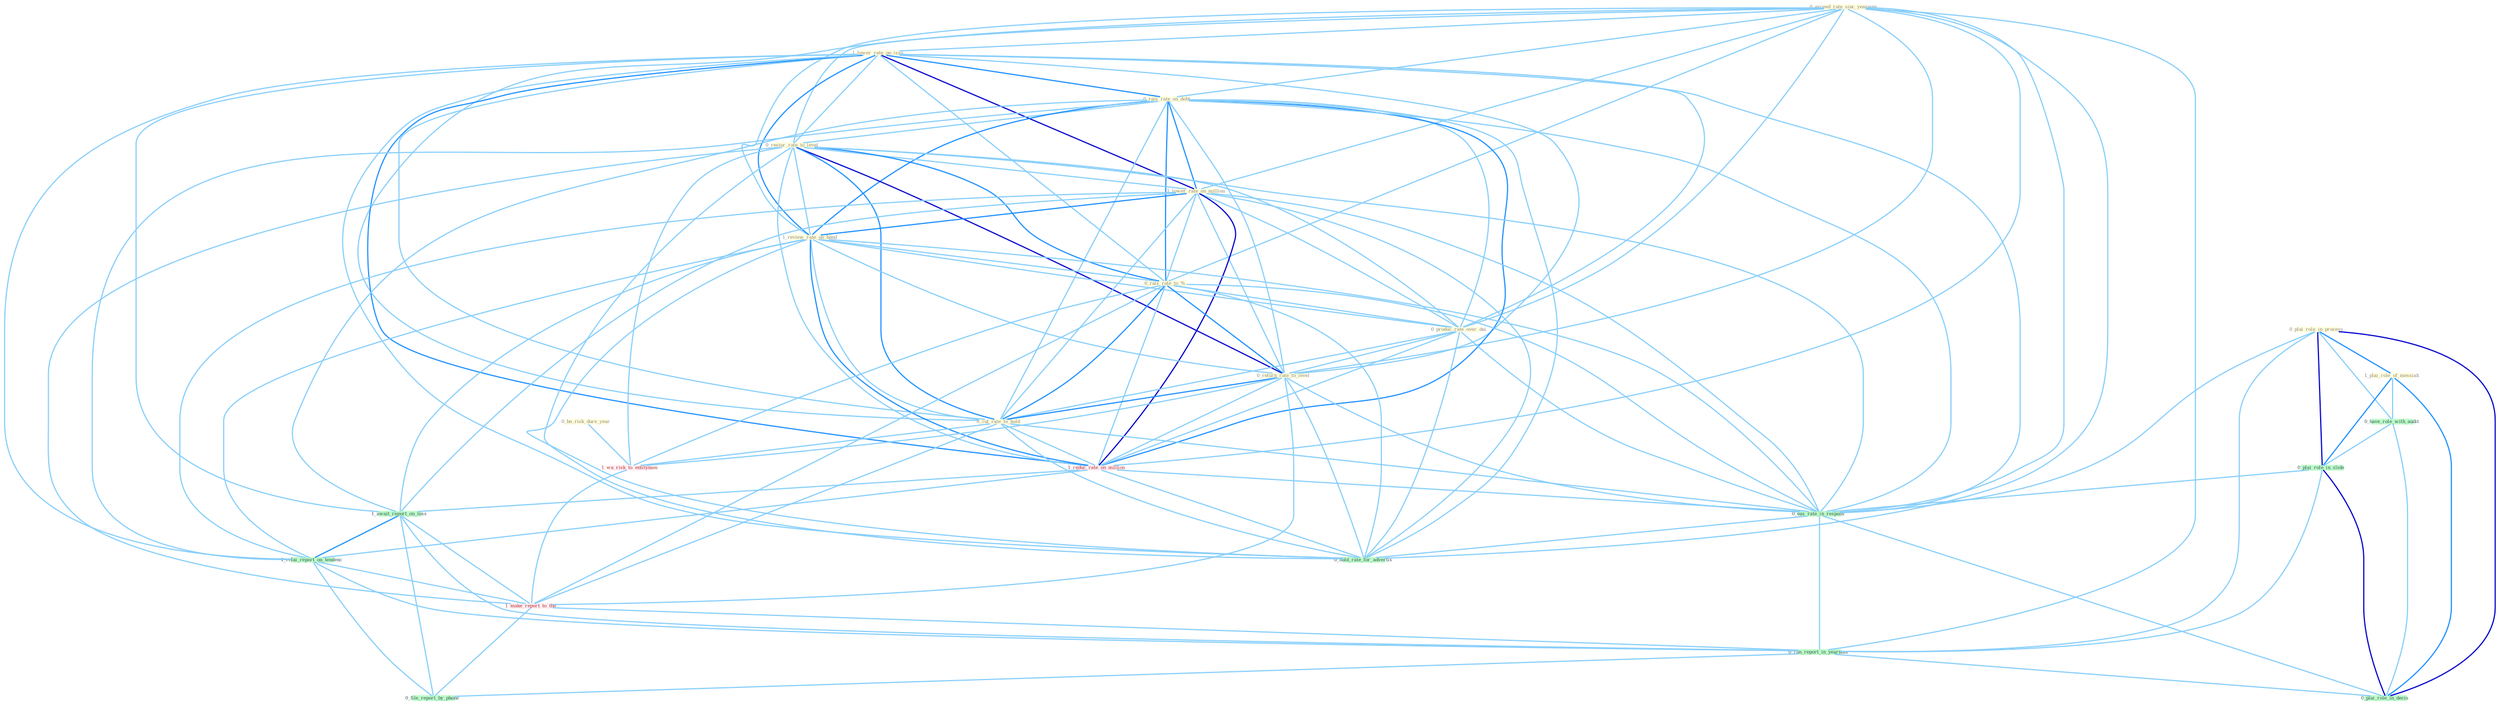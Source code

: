 Graph G{ 
    node
    [shape=polygon,style=filled,width=.5,height=.06,color="#BDFCC9",fixedsize=true,fontsize=4,
    fontcolor="#2f4f4f"];
    {node
    [color="#ffffe0", fontcolor="#8b7d6b"] "0_exceed_rate_sinc_yearnum " "1_lower_rate_on_issu " "0_rais_rate_on_debt " "0_restor_rate_to_level " "1_lower_rate_on_million " "1_review_rate_on_bond " "0_rais_rate_to_% " "0_plai_role_in_process " "0_produc_rate_over_dai " "0_return_rate_to_level " "1_plai_role_of_messiah " "0_be_risk_dure_year " "0_cut_rate_to_hold "}
{node [color="#fff0f5", fontcolor="#b22222"] "1_wa_risk_to_entitynam " "1_reduc_rate_on_million " "1_make_report_to_the "}
edge [color="#B0E2FF"];

	"0_exceed_rate_sinc_yearnum " -- "1_lower_rate_on_issu " [w="1", color="#87cefa" ];
	"0_exceed_rate_sinc_yearnum " -- "0_rais_rate_on_debt " [w="1", color="#87cefa" ];
	"0_exceed_rate_sinc_yearnum " -- "0_restor_rate_to_level " [w="1", color="#87cefa" ];
	"0_exceed_rate_sinc_yearnum " -- "1_lower_rate_on_million " [w="1", color="#87cefa" ];
	"0_exceed_rate_sinc_yearnum " -- "1_review_rate_on_bond " [w="1", color="#87cefa" ];
	"0_exceed_rate_sinc_yearnum " -- "0_rais_rate_to_% " [w="1", color="#87cefa" ];
	"0_exceed_rate_sinc_yearnum " -- "0_produc_rate_over_dai " [w="1", color="#87cefa" ];
	"0_exceed_rate_sinc_yearnum " -- "0_return_rate_to_level " [w="1", color="#87cefa" ];
	"0_exceed_rate_sinc_yearnum " -- "0_cut_rate_to_hold " [w="1", color="#87cefa" ];
	"0_exceed_rate_sinc_yearnum " -- "1_reduc_rate_on_million " [w="1", color="#87cefa" ];
	"0_exceed_rate_sinc_yearnum " -- "0_eas_rate_in_respons " [w="1", color="#87cefa" ];
	"0_exceed_rate_sinc_yearnum " -- "0_ran_report_in_yearnum " [w="1", color="#87cefa" ];
	"0_exceed_rate_sinc_yearnum " -- "0_hold_rate_for_advertis " [w="1", color="#87cefa" ];
	"1_lower_rate_on_issu " -- "0_rais_rate_on_debt " [w="2", color="#1e90ff" , len=0.8];
	"1_lower_rate_on_issu " -- "0_restor_rate_to_level " [w="1", color="#87cefa" ];
	"1_lower_rate_on_issu " -- "1_lower_rate_on_million " [w="3", color="#0000cd" , len=0.6];
	"1_lower_rate_on_issu " -- "1_review_rate_on_bond " [w="2", color="#1e90ff" , len=0.8];
	"1_lower_rate_on_issu " -- "0_rais_rate_to_% " [w="1", color="#87cefa" ];
	"1_lower_rate_on_issu " -- "0_produc_rate_over_dai " [w="1", color="#87cefa" ];
	"1_lower_rate_on_issu " -- "0_return_rate_to_level " [w="1", color="#87cefa" ];
	"1_lower_rate_on_issu " -- "0_cut_rate_to_hold " [w="1", color="#87cefa" ];
	"1_lower_rate_on_issu " -- "1_reduc_rate_on_million " [w="2", color="#1e90ff" , len=0.8];
	"1_lower_rate_on_issu " -- "1_await_report_on_loss " [w="1", color="#87cefa" ];
	"1_lower_rate_on_issu " -- "1_relai_report_on_tendenc " [w="1", color="#87cefa" ];
	"1_lower_rate_on_issu " -- "0_eas_rate_in_respons " [w="1", color="#87cefa" ];
	"1_lower_rate_on_issu " -- "0_hold_rate_for_advertis " [w="1", color="#87cefa" ];
	"0_rais_rate_on_debt " -- "0_restor_rate_to_level " [w="1", color="#87cefa" ];
	"0_rais_rate_on_debt " -- "1_lower_rate_on_million " [w="2", color="#1e90ff" , len=0.8];
	"0_rais_rate_on_debt " -- "1_review_rate_on_bond " [w="2", color="#1e90ff" , len=0.8];
	"0_rais_rate_on_debt " -- "0_rais_rate_to_% " [w="2", color="#1e90ff" , len=0.8];
	"0_rais_rate_on_debt " -- "0_produc_rate_over_dai " [w="1", color="#87cefa" ];
	"0_rais_rate_on_debt " -- "0_return_rate_to_level " [w="1", color="#87cefa" ];
	"0_rais_rate_on_debt " -- "0_cut_rate_to_hold " [w="1", color="#87cefa" ];
	"0_rais_rate_on_debt " -- "1_reduc_rate_on_million " [w="2", color="#1e90ff" , len=0.8];
	"0_rais_rate_on_debt " -- "1_await_report_on_loss " [w="1", color="#87cefa" ];
	"0_rais_rate_on_debt " -- "1_relai_report_on_tendenc " [w="1", color="#87cefa" ];
	"0_rais_rate_on_debt " -- "0_eas_rate_in_respons " [w="1", color="#87cefa" ];
	"0_rais_rate_on_debt " -- "0_hold_rate_for_advertis " [w="1", color="#87cefa" ];
	"0_restor_rate_to_level " -- "1_lower_rate_on_million " [w="1", color="#87cefa" ];
	"0_restor_rate_to_level " -- "1_review_rate_on_bond " [w="1", color="#87cefa" ];
	"0_restor_rate_to_level " -- "0_rais_rate_to_% " [w="2", color="#1e90ff" , len=0.8];
	"0_restor_rate_to_level " -- "0_produc_rate_over_dai " [w="1", color="#87cefa" ];
	"0_restor_rate_to_level " -- "0_return_rate_to_level " [w="3", color="#0000cd" , len=0.6];
	"0_restor_rate_to_level " -- "0_cut_rate_to_hold " [w="2", color="#1e90ff" , len=0.8];
	"0_restor_rate_to_level " -- "1_wa_risk_to_entitynam " [w="1", color="#87cefa" ];
	"0_restor_rate_to_level " -- "1_reduc_rate_on_million " [w="1", color="#87cefa" ];
	"0_restor_rate_to_level " -- "1_make_report_to_the " [w="1", color="#87cefa" ];
	"0_restor_rate_to_level " -- "0_eas_rate_in_respons " [w="1", color="#87cefa" ];
	"0_restor_rate_to_level " -- "0_hold_rate_for_advertis " [w="1", color="#87cefa" ];
	"1_lower_rate_on_million " -- "1_review_rate_on_bond " [w="2", color="#1e90ff" , len=0.8];
	"1_lower_rate_on_million " -- "0_rais_rate_to_% " [w="1", color="#87cefa" ];
	"1_lower_rate_on_million " -- "0_produc_rate_over_dai " [w="1", color="#87cefa" ];
	"1_lower_rate_on_million " -- "0_return_rate_to_level " [w="1", color="#87cefa" ];
	"1_lower_rate_on_million " -- "0_cut_rate_to_hold " [w="1", color="#87cefa" ];
	"1_lower_rate_on_million " -- "1_reduc_rate_on_million " [w="3", color="#0000cd" , len=0.6];
	"1_lower_rate_on_million " -- "1_await_report_on_loss " [w="1", color="#87cefa" ];
	"1_lower_rate_on_million " -- "1_relai_report_on_tendenc " [w="1", color="#87cefa" ];
	"1_lower_rate_on_million " -- "0_eas_rate_in_respons " [w="1", color="#87cefa" ];
	"1_lower_rate_on_million " -- "0_hold_rate_for_advertis " [w="1", color="#87cefa" ];
	"1_review_rate_on_bond " -- "0_rais_rate_to_% " [w="1", color="#87cefa" ];
	"1_review_rate_on_bond " -- "0_produc_rate_over_dai " [w="1", color="#87cefa" ];
	"1_review_rate_on_bond " -- "0_return_rate_to_level " [w="1", color="#87cefa" ];
	"1_review_rate_on_bond " -- "0_cut_rate_to_hold " [w="1", color="#87cefa" ];
	"1_review_rate_on_bond " -- "1_reduc_rate_on_million " [w="2", color="#1e90ff" , len=0.8];
	"1_review_rate_on_bond " -- "1_await_report_on_loss " [w="1", color="#87cefa" ];
	"1_review_rate_on_bond " -- "1_relai_report_on_tendenc " [w="1", color="#87cefa" ];
	"1_review_rate_on_bond " -- "0_eas_rate_in_respons " [w="1", color="#87cefa" ];
	"1_review_rate_on_bond " -- "0_hold_rate_for_advertis " [w="1", color="#87cefa" ];
	"0_rais_rate_to_% " -- "0_produc_rate_over_dai " [w="1", color="#87cefa" ];
	"0_rais_rate_to_% " -- "0_return_rate_to_level " [w="2", color="#1e90ff" , len=0.8];
	"0_rais_rate_to_% " -- "0_cut_rate_to_hold " [w="2", color="#1e90ff" , len=0.8];
	"0_rais_rate_to_% " -- "1_wa_risk_to_entitynam " [w="1", color="#87cefa" ];
	"0_rais_rate_to_% " -- "1_reduc_rate_on_million " [w="1", color="#87cefa" ];
	"0_rais_rate_to_% " -- "1_make_report_to_the " [w="1", color="#87cefa" ];
	"0_rais_rate_to_% " -- "0_eas_rate_in_respons " [w="1", color="#87cefa" ];
	"0_rais_rate_to_% " -- "0_hold_rate_for_advertis " [w="1", color="#87cefa" ];
	"0_plai_role_in_process " -- "1_plai_role_of_messiah " [w="2", color="#1e90ff" , len=0.8];
	"0_plai_role_in_process " -- "0_have_role_with_audit " [w="1", color="#87cefa" ];
	"0_plai_role_in_process " -- "0_plai_role_in_slide " [w="3", color="#0000cd" , len=0.6];
	"0_plai_role_in_process " -- "0_eas_rate_in_respons " [w="1", color="#87cefa" ];
	"0_plai_role_in_process " -- "0_ran_report_in_yearnum " [w="1", color="#87cefa" ];
	"0_plai_role_in_process " -- "0_plai_role_in_decis " [w="3", color="#0000cd" , len=0.6];
	"0_produc_rate_over_dai " -- "0_return_rate_to_level " [w="1", color="#87cefa" ];
	"0_produc_rate_over_dai " -- "0_cut_rate_to_hold " [w="1", color="#87cefa" ];
	"0_produc_rate_over_dai " -- "1_reduc_rate_on_million " [w="1", color="#87cefa" ];
	"0_produc_rate_over_dai " -- "0_eas_rate_in_respons " [w="1", color="#87cefa" ];
	"0_produc_rate_over_dai " -- "0_hold_rate_for_advertis " [w="1", color="#87cefa" ];
	"0_return_rate_to_level " -- "0_cut_rate_to_hold " [w="2", color="#1e90ff" , len=0.8];
	"0_return_rate_to_level " -- "1_wa_risk_to_entitynam " [w="1", color="#87cefa" ];
	"0_return_rate_to_level " -- "1_reduc_rate_on_million " [w="1", color="#87cefa" ];
	"0_return_rate_to_level " -- "1_make_report_to_the " [w="1", color="#87cefa" ];
	"0_return_rate_to_level " -- "0_eas_rate_in_respons " [w="1", color="#87cefa" ];
	"0_return_rate_to_level " -- "0_hold_rate_for_advertis " [w="1", color="#87cefa" ];
	"1_plai_role_of_messiah " -- "0_have_role_with_audit " [w="1", color="#87cefa" ];
	"1_plai_role_of_messiah " -- "0_plai_role_in_slide " [w="2", color="#1e90ff" , len=0.8];
	"1_plai_role_of_messiah " -- "0_plai_role_in_decis " [w="2", color="#1e90ff" , len=0.8];
	"0_be_risk_dure_year " -- "1_wa_risk_to_entitynam " [w="1", color="#87cefa" ];
	"0_cut_rate_to_hold " -- "1_wa_risk_to_entitynam " [w="1", color="#87cefa" ];
	"0_cut_rate_to_hold " -- "1_reduc_rate_on_million " [w="1", color="#87cefa" ];
	"0_cut_rate_to_hold " -- "1_make_report_to_the " [w="1", color="#87cefa" ];
	"0_cut_rate_to_hold " -- "0_eas_rate_in_respons " [w="1", color="#87cefa" ];
	"0_cut_rate_to_hold " -- "0_hold_rate_for_advertis " [w="1", color="#87cefa" ];
	"1_wa_risk_to_entitynam " -- "1_make_report_to_the " [w="1", color="#87cefa" ];
	"0_have_role_with_audit " -- "0_plai_role_in_slide " [w="1", color="#87cefa" ];
	"0_have_role_with_audit " -- "0_plai_role_in_decis " [w="1", color="#87cefa" ];
	"1_reduc_rate_on_million " -- "1_await_report_on_loss " [w="1", color="#87cefa" ];
	"1_reduc_rate_on_million " -- "1_relai_report_on_tendenc " [w="1", color="#87cefa" ];
	"1_reduc_rate_on_million " -- "0_eas_rate_in_respons " [w="1", color="#87cefa" ];
	"1_reduc_rate_on_million " -- "0_hold_rate_for_advertis " [w="1", color="#87cefa" ];
	"1_await_report_on_loss " -- "1_relai_report_on_tendenc " [w="2", color="#1e90ff" , len=0.8];
	"1_await_report_on_loss " -- "1_make_report_to_the " [w="1", color="#87cefa" ];
	"1_await_report_on_loss " -- "0_ran_report_in_yearnum " [w="1", color="#87cefa" ];
	"1_await_report_on_loss " -- "0_file_report_by_phone " [w="1", color="#87cefa" ];
	"1_relai_report_on_tendenc " -- "1_make_report_to_the " [w="1", color="#87cefa" ];
	"1_relai_report_on_tendenc " -- "0_ran_report_in_yearnum " [w="1", color="#87cefa" ];
	"1_relai_report_on_tendenc " -- "0_file_report_by_phone " [w="1", color="#87cefa" ];
	"0_plai_role_in_slide " -- "0_eas_rate_in_respons " [w="1", color="#87cefa" ];
	"0_plai_role_in_slide " -- "0_ran_report_in_yearnum " [w="1", color="#87cefa" ];
	"0_plai_role_in_slide " -- "0_plai_role_in_decis " [w="3", color="#0000cd" , len=0.6];
	"1_make_report_to_the " -- "0_ran_report_in_yearnum " [w="1", color="#87cefa" ];
	"1_make_report_to_the " -- "0_file_report_by_phone " [w="1", color="#87cefa" ];
	"0_eas_rate_in_respons " -- "0_ran_report_in_yearnum " [w="1", color="#87cefa" ];
	"0_eas_rate_in_respons " -- "0_plai_role_in_decis " [w="1", color="#87cefa" ];
	"0_eas_rate_in_respons " -- "0_hold_rate_for_advertis " [w="1", color="#87cefa" ];
	"0_ran_report_in_yearnum " -- "0_file_report_by_phone " [w="1", color="#87cefa" ];
	"0_ran_report_in_yearnum " -- "0_plai_role_in_decis " [w="1", color="#87cefa" ];
}